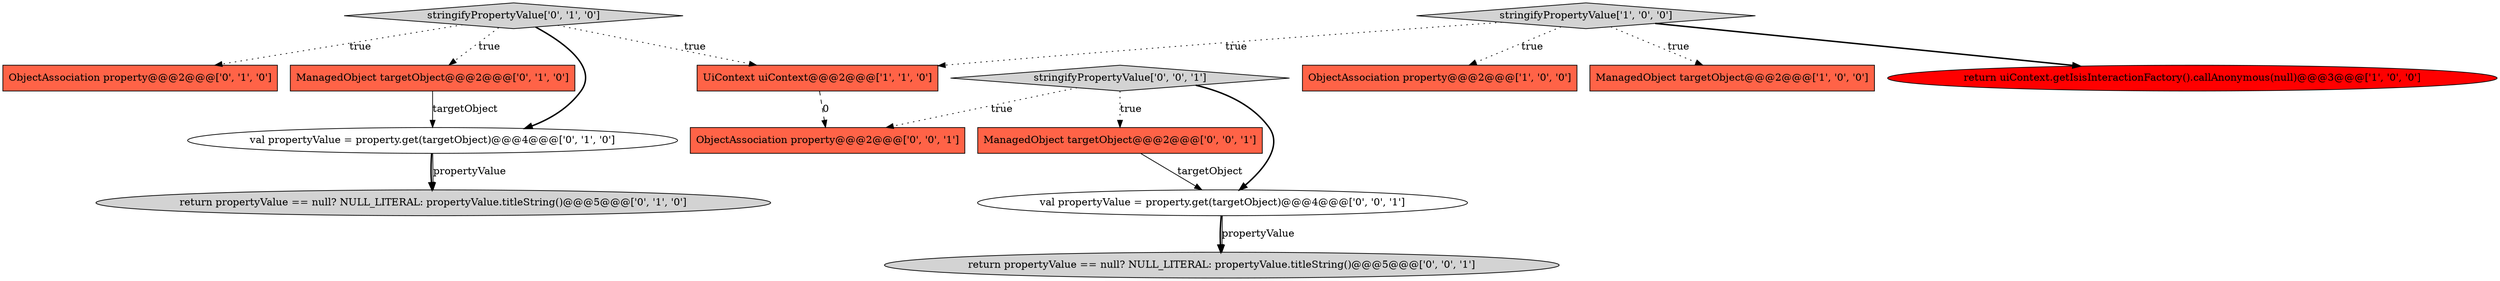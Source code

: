 digraph {
9 [style = filled, label = "ObjectAssociation property@@@2@@@['0', '1', '0']", fillcolor = tomato, shape = box image = "AAA0AAABBB2BBB"];
14 [style = filled, label = "stringifyPropertyValue['0', '0', '1']", fillcolor = lightgray, shape = diamond image = "AAA0AAABBB3BBB"];
2 [style = filled, label = "stringifyPropertyValue['1', '0', '0']", fillcolor = lightgray, shape = diamond image = "AAA0AAABBB1BBB"];
10 [style = filled, label = "return propertyValue == null? NULL_LITERAL: propertyValue.titleString()@@@5@@@['0', '0', '1']", fillcolor = lightgray, shape = ellipse image = "AAA0AAABBB3BBB"];
11 [style = filled, label = "ManagedObject targetObject@@@2@@@['0', '0', '1']", fillcolor = tomato, shape = box image = "AAA0AAABBB3BBB"];
12 [style = filled, label = "ObjectAssociation property@@@2@@@['0', '0', '1']", fillcolor = tomato, shape = box image = "AAA0AAABBB3BBB"];
0 [style = filled, label = "ObjectAssociation property@@@2@@@['1', '0', '0']", fillcolor = tomato, shape = box image = "AAA0AAABBB1BBB"];
1 [style = filled, label = "ManagedObject targetObject@@@2@@@['1', '0', '0']", fillcolor = tomato, shape = box image = "AAA0AAABBB1BBB"];
4 [style = filled, label = "return uiContext.getIsisInteractionFactory().callAnonymous(null)@@@3@@@['1', '0', '0']", fillcolor = red, shape = ellipse image = "AAA1AAABBB1BBB"];
3 [style = filled, label = "UiContext uiContext@@@2@@@['1', '1', '0']", fillcolor = tomato, shape = box image = "AAA0AAABBB1BBB"];
5 [style = filled, label = "val propertyValue = property.get(targetObject)@@@4@@@['0', '1', '0']", fillcolor = white, shape = ellipse image = "AAA0AAABBB2BBB"];
8 [style = filled, label = "return propertyValue == null? NULL_LITERAL: propertyValue.titleString()@@@5@@@['0', '1', '0']", fillcolor = lightgray, shape = ellipse image = "AAA0AAABBB2BBB"];
7 [style = filled, label = "ManagedObject targetObject@@@2@@@['0', '1', '0']", fillcolor = tomato, shape = box image = "AAA0AAABBB2BBB"];
6 [style = filled, label = "stringifyPropertyValue['0', '1', '0']", fillcolor = lightgray, shape = diamond image = "AAA0AAABBB2BBB"];
13 [style = filled, label = "val propertyValue = property.get(targetObject)@@@4@@@['0', '0', '1']", fillcolor = white, shape = ellipse image = "AAA0AAABBB3BBB"];
2->3 [style = dotted, label="true"];
13->10 [style = bold, label=""];
14->11 [style = dotted, label="true"];
5->8 [style = bold, label=""];
6->5 [style = bold, label=""];
11->13 [style = solid, label="targetObject"];
5->8 [style = solid, label="propertyValue"];
2->0 [style = dotted, label="true"];
14->13 [style = bold, label=""];
13->10 [style = solid, label="propertyValue"];
3->12 [style = dashed, label="0"];
6->3 [style = dotted, label="true"];
14->12 [style = dotted, label="true"];
6->9 [style = dotted, label="true"];
7->5 [style = solid, label="targetObject"];
2->1 [style = dotted, label="true"];
2->4 [style = bold, label=""];
6->7 [style = dotted, label="true"];
}
